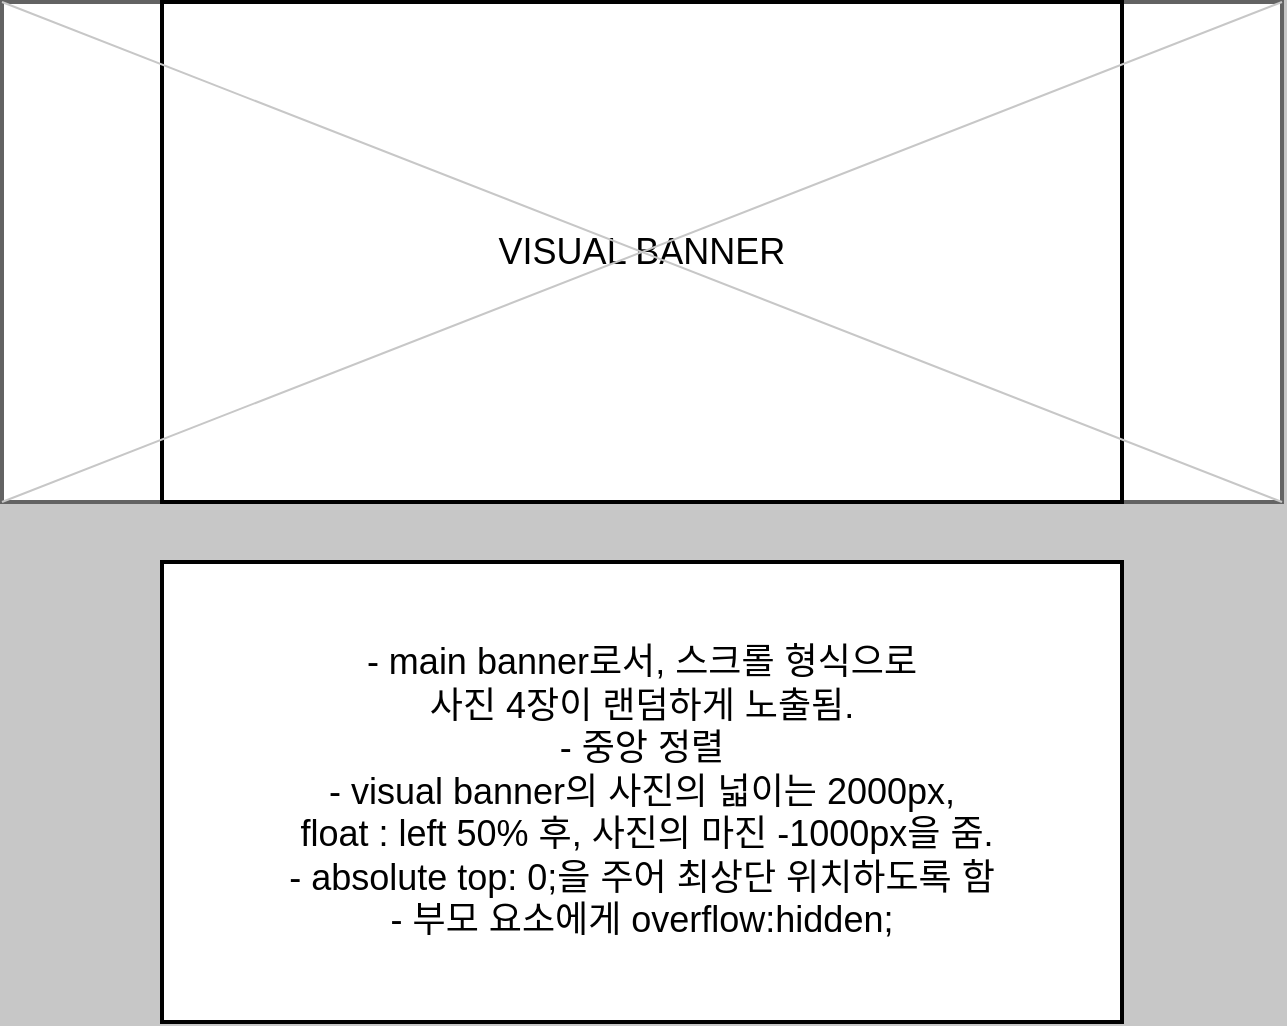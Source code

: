<mxfile version="18.1.1" type="device" pages="3"><diagram id="LFV5hFbydf2VPLrjR3I5" name="Page-3"><mxGraphModel dx="782" dy="706" grid="1" gridSize="10" guides="1" tooltips="1" connect="1" arrows="1" fold="1" page="1" pageScale="1" pageWidth="827" pageHeight="1169" background="#C7C7C7" math="0" shadow="0"><root><mxCell id="0"/><mxCell id="1" parent="0"/><mxCell id="uYW8jkr8lIOJj7JJ1MNS-3" value="- main banner로서, 스크롤 형식으로&lt;br&gt;사진 4장이 랜덤하게 노출됨.&lt;br&gt;- 중앙 정렬&lt;br&gt;- visual banner의 사진의 넓이는 2000px,&lt;br&gt;&amp;nbsp;float : left 50% 후, 사진의 마진 -1000px을 줌.&lt;br&gt;- absolute top: 0;을 주어 최상단 위치하도록 함&lt;br&gt;- 부모 요소에게 overflow:hidden;" style="rounded=0;whiteSpace=wrap;html=1;fontSize=18;strokeColor=#000000;strokeWidth=2;" vertex="1" parent="1"><mxGeometry x="120" y="400" width="480" height="230" as="geometry"/></mxCell><mxCell id="dF1cFhecFr3gyfWGgieh-1" value="" style="group" vertex="1" connectable="0" parent="1"><mxGeometry x="40" y="120" width="640" height="250" as="geometry"/></mxCell><mxCell id="uYW8jkr8lIOJj7JJ1MNS-2" value="" style="rounded=0;whiteSpace=wrap;html=1;fontSize=18;strokeColor=#636363;strokeWidth=2;" vertex="1" parent="dF1cFhecFr3gyfWGgieh-1"><mxGeometry width="640" height="250" as="geometry"/></mxCell><mxCell id="uYW8jkr8lIOJj7JJ1MNS-1" value="&lt;font style=&quot;font-size: 18px;&quot;&gt;VISUAL BANNER&lt;/font&gt;" style="rounded=0;whiteSpace=wrap;html=1;strokeWidth=2;" vertex="1" parent="dF1cFhecFr3gyfWGgieh-1"><mxGeometry x="80" width="480" height="250" as="geometry"/></mxCell><mxCell id="uYW8jkr8lIOJj7JJ1MNS-4" value="" style="endArrow=none;html=1;rounded=0;fontSize=18;strokeWidth=1;jumpStyle=none;exitX=0;exitY=0;exitDx=0;exitDy=0;entryX=1;entryY=1;entryDx=0;entryDy=0;strokeColor=#C7C7C7;" edge="1" parent="dF1cFhecFr3gyfWGgieh-1" source="uYW8jkr8lIOJj7JJ1MNS-2" target="uYW8jkr8lIOJj7JJ1MNS-2"><mxGeometry width="50" height="50" relative="1" as="geometry"><mxPoint x="340" y="220" as="sourcePoint"/><mxPoint x="390" y="170" as="targetPoint"/></mxGeometry></mxCell><mxCell id="uYW8jkr8lIOJj7JJ1MNS-5" value="" style="endArrow=none;html=1;rounded=0;fontSize=18;strokeWidth=1;jumpStyle=none;exitX=0;exitY=1;exitDx=0;exitDy=0;entryX=1;entryY=0;entryDx=0;entryDy=0;strokeColor=#C7C7C7;" edge="1" parent="dF1cFhecFr3gyfWGgieh-1" source="uYW8jkr8lIOJj7JJ1MNS-2" target="uYW8jkr8lIOJj7JJ1MNS-2"><mxGeometry width="50" height="50" relative="1" as="geometry"><mxPoint x="320" y="220" as="sourcePoint"/><mxPoint x="370" y="170" as="targetPoint"/></mxGeometry></mxCell></root></mxGraphModel></diagram><diagram id="N9g4VejriuFQ1NbwOHaG" name="Page-4"><mxGraphModel dx="782" dy="706" grid="1" gridSize="10" guides="1" tooltips="1" connect="1" arrows="1" fold="1" page="1" pageScale="1" pageWidth="827" pageHeight="1169" background="#C7C7C7" math="0" shadow="0"><root><mxCell id="0"/><mxCell id="1" parent="0"/><mxCell id="Zp3fEvGqUKQALxxivbsL-1" value="-홈페이지의 새로운 소식을 알려주는 배너 위치.&lt;br&gt;&lt;br&gt;-content box는 1200px, 중앙 정렬하여,&lt;br&gt;위아래 패딩 100을 줌.&amp;nbsp;&lt;br&gt;-옅은 회색을 바탕색으로 사용함.&lt;br&gt;- flex grid 하여 4contents이고,&lt;br&gt;이미지와 함께 a태그로 링크 연결.&lt;br&gt;- grid-template-columns하여 분배,&lt;br&gt;auto-fill, 24% / grid-gap 1%하여 배열함." style="rounded=0;whiteSpace=wrap;html=1;fontSize=18;strokeColor=#000000;strokeWidth=2;" vertex="1" parent="1"><mxGeometry x="130" y="390" width="480" height="220" as="geometry"/></mxCell><mxCell id="LN1w7UpkrsLWYGnLQUKc-1" value="" style="group" vertex="1" connectable="0" parent="1"><mxGeometry x="130" y="120" width="480" height="200" as="geometry"/></mxCell><mxCell id="B5_0N35VjmiECkD_UJDx-1" value="" style="rounded=0;whiteSpace=wrap;html=1;fontSize=18;strokeColor=#000000;strokeWidth=2;" vertex="1" parent="LN1w7UpkrsLWYGnLQUKc-1"><mxGeometry width="480" height="200" as="geometry"/></mxCell><mxCell id="OvDbgfzHbubgBN1nJXLU-1" value="" style="rounded=0;whiteSpace=wrap;html=1;fontSize=18;strokeWidth=2;" vertex="1" parent="LN1w7UpkrsLWYGnLQUKc-1"><mxGeometry x="30" y="37.5" width="430" height="125" as="geometry"/></mxCell><mxCell id="e5qDDxg5aY02H5eq33Yf-1" value="1" style="rounded=0;whiteSpace=wrap;html=1;fontSize=18;strokeColor=#636363;strokeWidth=2;" vertex="1" parent="LN1w7UpkrsLWYGnLQUKc-1"><mxGeometry x="30" y="37.5" width="100" height="125" as="geometry"/></mxCell><mxCell id="e5qDDxg5aY02H5eq33Yf-2" value="2" style="rounded=0;whiteSpace=wrap;html=1;fontSize=18;strokeColor=#636363;strokeWidth=2;" vertex="1" parent="LN1w7UpkrsLWYGnLQUKc-1"><mxGeometry x="140" y="37.5" width="100" height="125" as="geometry"/></mxCell><mxCell id="e5qDDxg5aY02H5eq33Yf-3" value="3" style="rounded=0;whiteSpace=wrap;html=1;fontSize=18;strokeColor=#636363;strokeWidth=2;" vertex="1" parent="LN1w7UpkrsLWYGnLQUKc-1"><mxGeometry x="250" y="37.5" width="100" height="125" as="geometry"/></mxCell><mxCell id="e5qDDxg5aY02H5eq33Yf-4" value="4" style="rounded=0;whiteSpace=wrap;html=1;fontSize=18;strokeColor=#636363;strokeWidth=2;" vertex="1" parent="LN1w7UpkrsLWYGnLQUKc-1"><mxGeometry x="360" y="37.5" width="100" height="125" as="geometry"/></mxCell></root></mxGraphModel></diagram><diagram id="mYbOd2i4oDJx6ct3I-U_" name="Page-5"><mxGraphModel dx="782" dy="706" grid="1" gridSize="10" guides="1" tooltips="1" connect="1" arrows="1" fold="1" page="1" pageScale="1" pageWidth="827" pageHeight="1169" background="#C7C7C7" math="0" shadow="0"><root><mxCell id="0"/><mxCell id="1" parent="0"/><mxCell id="u8rnCzsznduJV5Pw9Ffj-1" value="- CLIO의 Youtube 영상 소개하는 부분.&lt;br&gt;- flex grid 하여, 1200px 중앙 정렬.&lt;br&gt;&amp;nbsp;'NEWS' 제목 상단 h2 태그 하여, 중앙 배치,&lt;br&gt;소제목 중앙 배치.&lt;br&gt;- 제목 부분과 아래 youtube 영상 사이 grid-gap 75px.&lt;br&gt;- Youtube 영상 링크 아래 좌, 우 하나씩 배치.&lt;br&gt;- 영상 grid-gap 20px 고정." style="rounded=0;whiteSpace=wrap;html=1;fontSize=18;strokeColor=#000000;strokeWidth=2;" vertex="1" parent="1"><mxGeometry x="130" y="400" width="480" height="220" as="geometry"/></mxCell><mxCell id="V7V4z0YiUDhbOiFbWvgD-1" value="" style="group" vertex="1" connectable="0" parent="1"><mxGeometry x="130" y="120" width="480" height="220" as="geometry"/></mxCell><mxCell id="vft4Aj0oFnlSlwxUsWS7-1" value="" style="rounded=0;whiteSpace=wrap;html=1;fontSize=18;strokeColor=#000000;strokeWidth=2;" vertex="1" parent="V7V4z0YiUDhbOiFbWvgD-1"><mxGeometry width="480" height="220" as="geometry"/></mxCell><mxCell id="_VQEmUNz7Tjr6RLleHk--1" value="" style="rounded=0;whiteSpace=wrap;html=1;fontSize=18;strokeColor=#636363;strokeWidth=2;" vertex="1" parent="V7V4z0YiUDhbOiFbWvgD-1"><mxGeometry x="40" y="30" width="400" height="30" as="geometry"/></mxCell><mxCell id="_VQEmUNz7Tjr6RLleHk--2" value="" style="rounded=0;whiteSpace=wrap;html=1;fontSize=18;strokeColor=#636363;strokeWidth=2;" vertex="1" parent="V7V4z0YiUDhbOiFbWvgD-1"><mxGeometry x="40" y="80" width="190" height="110" as="geometry"/></mxCell><mxCell id="_VQEmUNz7Tjr6RLleHk--3" value="" style="rounded=0;whiteSpace=wrap;html=1;fontSize=18;strokeColor=#636363;strokeWidth=2;" vertex="1" parent="V7V4z0YiUDhbOiFbWvgD-1"><mxGeometry x="250" y="80" width="190" height="110" as="geometry"/></mxCell></root></mxGraphModel></diagram></mxfile>